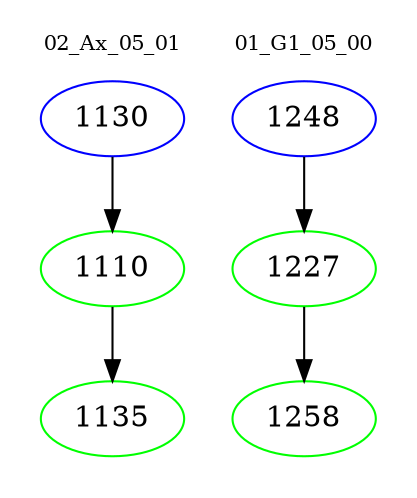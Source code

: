 digraph{
subgraph cluster_0 {
color = white
label = "02_Ax_05_01";
fontsize=10;
T0_1130 [label="1130", color="blue"]
T0_1130 -> T0_1110 [color="black"]
T0_1110 [label="1110", color="green"]
T0_1110 -> T0_1135 [color="black"]
T0_1135 [label="1135", color="green"]
}
subgraph cluster_1 {
color = white
label = "01_G1_05_00";
fontsize=10;
T1_1248 [label="1248", color="blue"]
T1_1248 -> T1_1227 [color="black"]
T1_1227 [label="1227", color="green"]
T1_1227 -> T1_1258 [color="black"]
T1_1258 [label="1258", color="green"]
}
}
